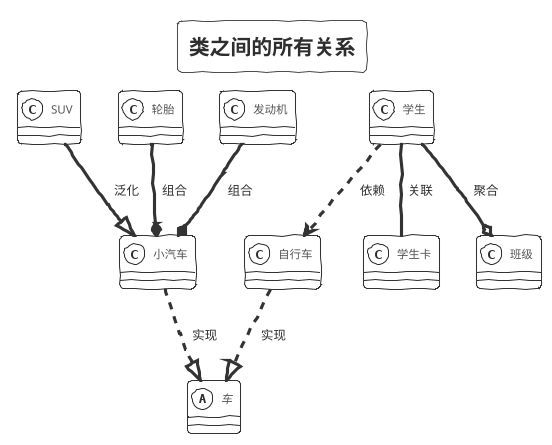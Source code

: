 @startuml
!theme sketchy-outline
title 类之间的所有关系

abstract 车
class 小汽车
class 自行车
class SUV
class 学生
class 学生卡
class 轮胎
class 发动机
class 班级

小汽车 ..|> 车 : 实现
自行车 ..|> 车 : 实现
SUV --|> 小汽车 : 泛化
学生 ..> 自行车 : 依赖
学生 -- 学生卡 : 关联
轮胎 --* 小汽车 : 组合
发动机 --* 小汽车 : 组合
学生 --o 班级 : 聚合
@enduml